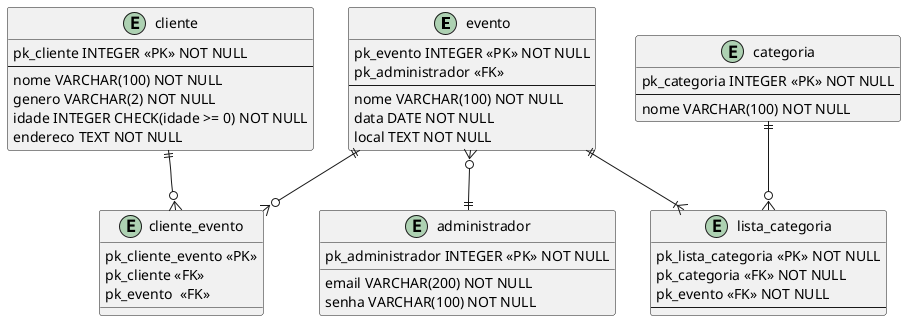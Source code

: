 @startuml eventos sociais

entity evento{
    pk_evento INTEGER <<PK>> NOT NULL
    pk_administrador <<FK>>
    --
    nome VARCHAR(100) NOT NULL
    data DATE NOT NULL
    local TEXT NOT NULL
}

entity cliente{
    pk_cliente INTEGER <<PK>> NOT NULL
    --
    nome VARCHAR(100) NOT NULL
    genero VARCHAR(2) NOT NULL
    idade INTEGER CHECK(idade >= 0) NOT NULL
    endereco TEXT NOT NULL
}

entity administrador{
    pk_administrador INTEGER <<PK>> NOT NULL
    email VARCHAR(200) NOT NULL
    senha VARCHAR(100) NOT NULL
}

entity cliente_evento{
    pk_cliente_evento <<PK>>
    pk_cliente <<FK>>
    pk_evento  <<FK>>
}

entity lista_categoria{
    pk_lista_categoria <<PK>> NOT NULL
    pk_categoria <<FK>> NOT NULL
    pk_evento <<FK>> NOT NULL
    --
}

entity categoria{
    pk_categoria INTEGER <<PK>> NOT NULL
    --
    nome VARCHAR(100) NOT NULL
}

cliente ||--o{ cliente_evento
evento ||--o{ cliente_evento
evento }o--|| administrador
categoria ||--o{ lista_categoria
evento ||--|{ lista_categoria

@enduml